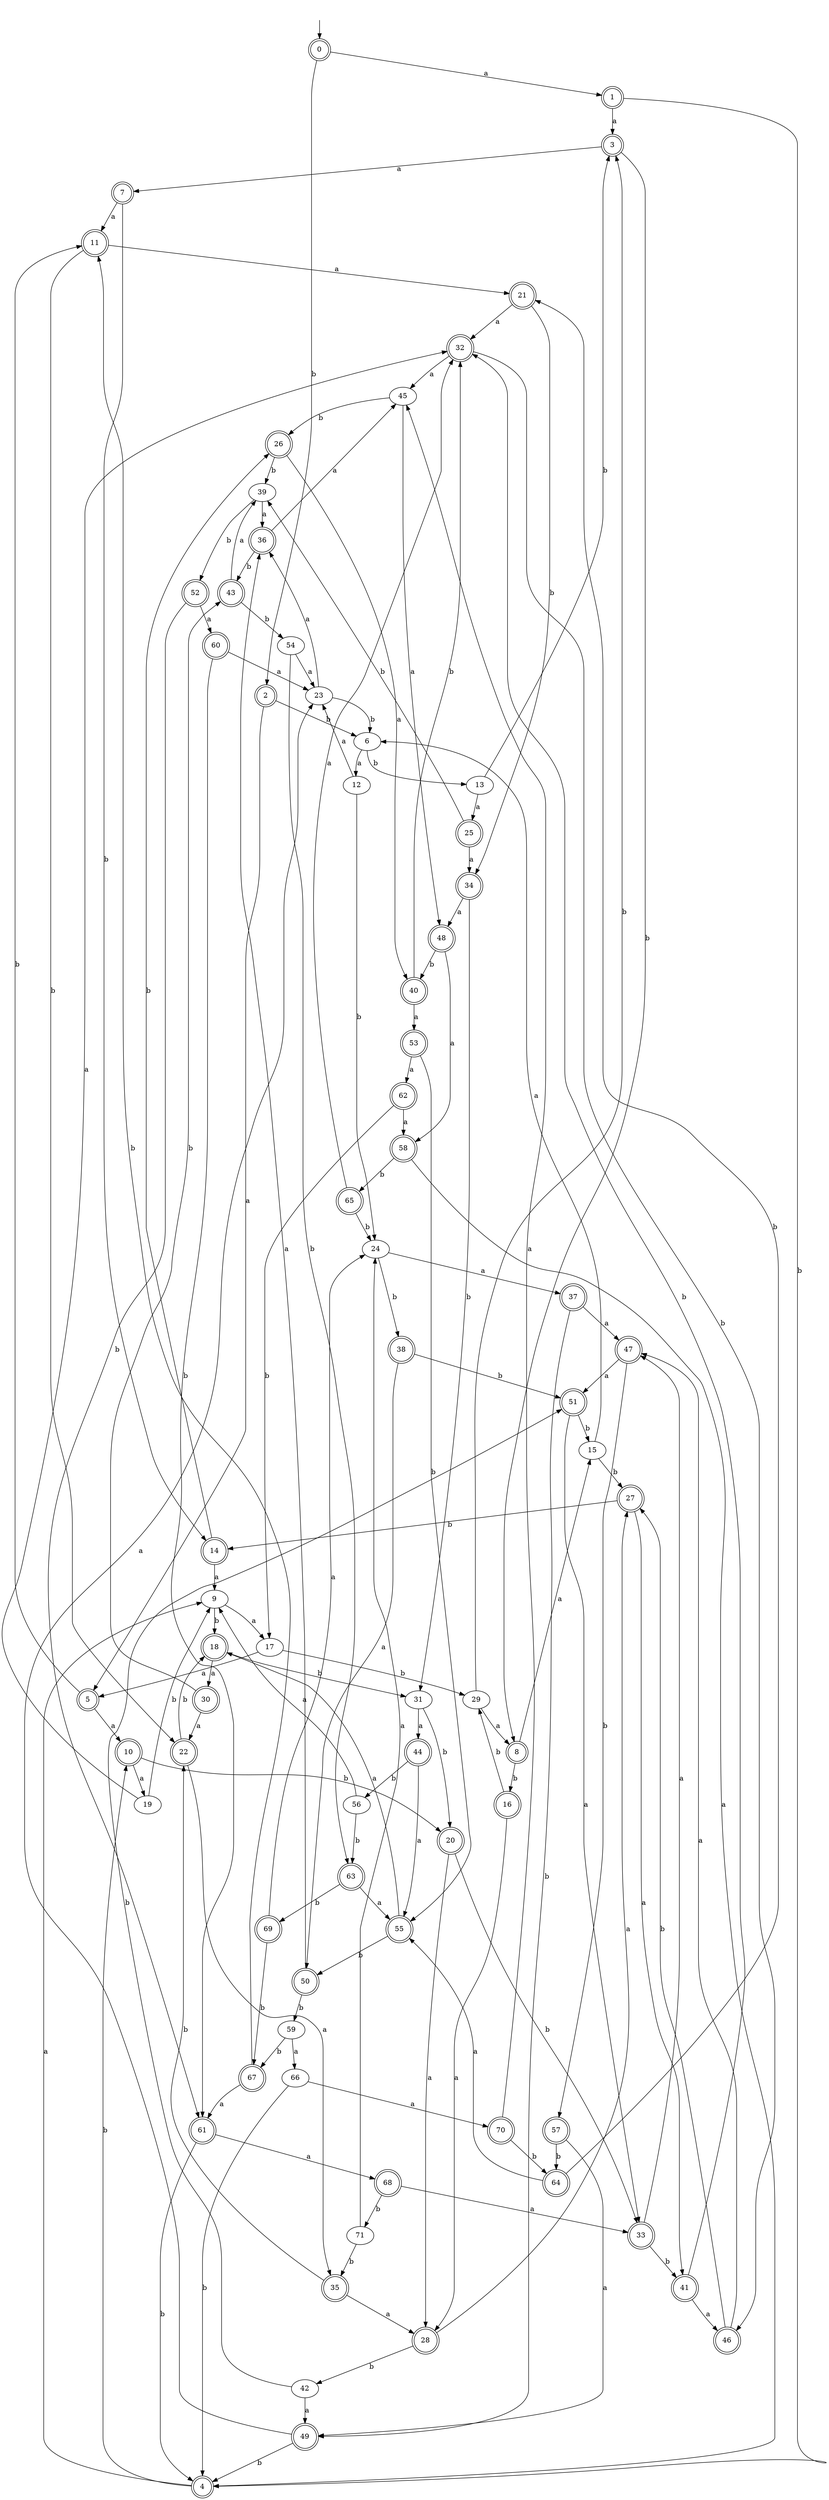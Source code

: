 digraph RandomDFA {
  __start0 [label="", shape=none];
  __start0 -> 0 [label=""];
  0 [shape=circle] [shape=doublecircle]
  0 -> 1 [label="a"]
  0 -> 2 [label="b"]
  1 [shape=doublecircle]
  1 -> 3 [label="a"]
  1 -> 4 [label="b"]
  2 [shape=doublecircle]
  2 -> 5 [label="a"]
  2 -> 6 [label="b"]
  3 [shape=doublecircle]
  3 -> 7 [label="a"]
  3 -> 8 [label="b"]
  4 [shape=doublecircle]
  4 -> 9 [label="a"]
  4 -> 10 [label="b"]
  5 [shape=doublecircle]
  5 -> 10 [label="a"]
  5 -> 11 [label="b"]
  6
  6 -> 12 [label="a"]
  6 -> 13 [label="b"]
  7 [shape=doublecircle]
  7 -> 11 [label="a"]
  7 -> 14 [label="b"]
  8 [shape=doublecircle]
  8 -> 15 [label="a"]
  8 -> 16 [label="b"]
  9
  9 -> 17 [label="a"]
  9 -> 18 [label="b"]
  10 [shape=doublecircle]
  10 -> 19 [label="a"]
  10 -> 20 [label="b"]
  11 [shape=doublecircle]
  11 -> 21 [label="a"]
  11 -> 22 [label="b"]
  12
  12 -> 23 [label="a"]
  12 -> 24 [label="b"]
  13
  13 -> 25 [label="a"]
  13 -> 3 [label="b"]
  14 [shape=doublecircle]
  14 -> 9 [label="a"]
  14 -> 26 [label="b"]
  15
  15 -> 6 [label="a"]
  15 -> 27 [label="b"]
  16 [shape=doublecircle]
  16 -> 28 [label="a"]
  16 -> 29 [label="b"]
  17
  17 -> 5 [label="a"]
  17 -> 29 [label="b"]
  18 [shape=doublecircle]
  18 -> 30 [label="a"]
  18 -> 31 [label="b"]
  19
  19 -> 32 [label="a"]
  19 -> 9 [label="b"]
  20 [shape=doublecircle]
  20 -> 28 [label="a"]
  20 -> 33 [label="b"]
  21 [shape=doublecircle]
  21 -> 32 [label="a"]
  21 -> 34 [label="b"]
  22 [shape=doublecircle]
  22 -> 35 [label="a"]
  22 -> 18 [label="b"]
  23
  23 -> 36 [label="a"]
  23 -> 6 [label="b"]
  24
  24 -> 37 [label="a"]
  24 -> 38 [label="b"]
  25 [shape=doublecircle]
  25 -> 34 [label="a"]
  25 -> 39 [label="b"]
  26 [shape=doublecircle]
  26 -> 40 [label="a"]
  26 -> 39 [label="b"]
  27 [shape=doublecircle]
  27 -> 41 [label="a"]
  27 -> 14 [label="b"]
  28 [shape=doublecircle]
  28 -> 27 [label="a"]
  28 -> 42 [label="b"]
  29
  29 -> 8 [label="a"]
  29 -> 3 [label="b"]
  30 [shape=doublecircle]
  30 -> 22 [label="a"]
  30 -> 43 [label="b"]
  31
  31 -> 44 [label="a"]
  31 -> 20 [label="b"]
  32 [shape=doublecircle]
  32 -> 45 [label="a"]
  32 -> 46 [label="b"]
  33 [shape=doublecircle]
  33 -> 47 [label="a"]
  33 -> 41 [label="b"]
  34 [shape=doublecircle]
  34 -> 48 [label="a"]
  34 -> 31 [label="b"]
  35 [shape=doublecircle]
  35 -> 28 [label="a"]
  35 -> 22 [label="b"]
  36 [shape=doublecircle]
  36 -> 45 [label="a"]
  36 -> 43 [label="b"]
  37 [shape=doublecircle]
  37 -> 47 [label="a"]
  37 -> 49 [label="b"]
  38 [shape=doublecircle]
  38 -> 50 [label="a"]
  38 -> 51 [label="b"]
  39
  39 -> 36 [label="a"]
  39 -> 52 [label="b"]
  40 [shape=doublecircle]
  40 -> 53 [label="a"]
  40 -> 32 [label="b"]
  41 [shape=doublecircle]
  41 -> 46 [label="a"]
  41 -> 32 [label="b"]
  42
  42 -> 49 [label="a"]
  42 -> 51 [label="b"]
  43 [shape=doublecircle]
  43 -> 39 [label="a"]
  43 -> 54 [label="b"]
  44 [shape=doublecircle]
  44 -> 55 [label="a"]
  44 -> 56 [label="b"]
  45
  45 -> 48 [label="a"]
  45 -> 26 [label="b"]
  46 [shape=doublecircle]
  46 -> 47 [label="a"]
  46 -> 27 [label="b"]
  47 [shape=doublecircle]
  47 -> 51 [label="a"]
  47 -> 57 [label="b"]
  48 [shape=doublecircle]
  48 -> 58 [label="a"]
  48 -> 40 [label="b"]
  49 [shape=doublecircle]
  49 -> 23 [label="a"]
  49 -> 4 [label="b"]
  50 [shape=doublecircle]
  50 -> 36 [label="a"]
  50 -> 59 [label="b"]
  51 [shape=doublecircle]
  51 -> 33 [label="a"]
  51 -> 15 [label="b"]
  52 [shape=doublecircle]
  52 -> 60 [label="a"]
  52 -> 61 [label="b"]
  53 [shape=doublecircle]
  53 -> 62 [label="a"]
  53 -> 55 [label="b"]
  54
  54 -> 23 [label="a"]
  54 -> 63 [label="b"]
  55 [shape=doublecircle]
  55 -> 18 [label="a"]
  55 -> 50 [label="b"]
  56
  56 -> 9 [label="a"]
  56 -> 63 [label="b"]
  57 [shape=doublecircle]
  57 -> 49 [label="a"]
  57 -> 64 [label="b"]
  58 [shape=doublecircle]
  58 -> 4 [label="a"]
  58 -> 65 [label="b"]
  59
  59 -> 66 [label="a"]
  59 -> 67 [label="b"]
  60 [shape=doublecircle]
  60 -> 23 [label="a"]
  60 -> 61 [label="b"]
  61 [shape=doublecircle]
  61 -> 68 [label="a"]
  61 -> 4 [label="b"]
  62 [shape=doublecircle]
  62 -> 58 [label="a"]
  62 -> 17 [label="b"]
  63 [shape=doublecircle]
  63 -> 55 [label="a"]
  63 -> 69 [label="b"]
  64 [shape=doublecircle]
  64 -> 55 [label="a"]
  64 -> 21 [label="b"]
  65 [shape=doublecircle]
  65 -> 32 [label="a"]
  65 -> 24 [label="b"]
  66
  66 -> 70 [label="a"]
  66 -> 4 [label="b"]
  67 [shape=doublecircle]
  67 -> 61 [label="a"]
  67 -> 11 [label="b"]
  68 [shape=doublecircle]
  68 -> 33 [label="a"]
  68 -> 71 [label="b"]
  69 [shape=doublecircle]
  69 -> 24 [label="a"]
  69 -> 67 [label="b"]
  70 [shape=doublecircle]
  70 -> 45 [label="a"]
  70 -> 64 [label="b"]
  71
  71 -> 24 [label="a"]
  71 -> 35 [label="b"]
}
